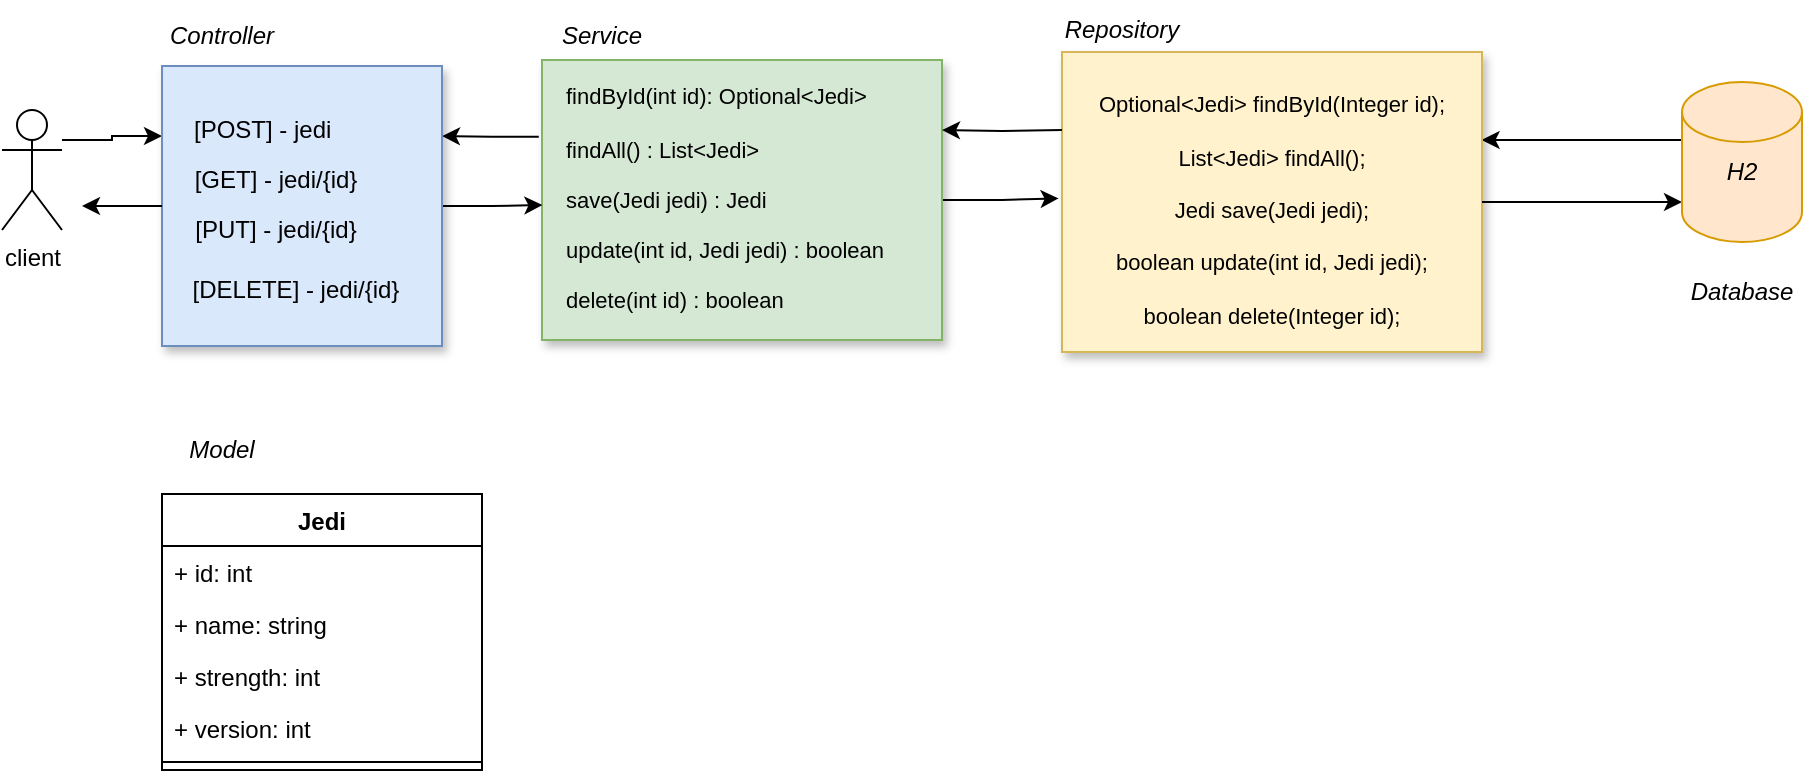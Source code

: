 <mxfile version="17.2.4" type="device"><diagram id="xP8AZ2cNFhRypJrzUfae" name="Page-1"><mxGraphModel dx="1351" dy="714" grid="1" gridSize="10" guides="1" tooltips="1" connect="1" arrows="1" fold="1" page="1" pageScale="1" pageWidth="827" pageHeight="1169" math="0" shadow="0"><root><mxCell id="0"/><mxCell id="1" parent="0"/><mxCell id="ZK4B_Zf8n6Eb1GYRj-YQ-37" value="" style="edgeStyle=orthogonalEdgeStyle;rounded=0;orthogonalLoop=1;jettySize=auto;html=1;fontFamily=Helvetica;fontSize=11;fontColor=#000000;entryX=-0.008;entryY=0.488;entryDx=0;entryDy=0;entryPerimeter=0;" edge="1" parent="1" source="ZK4B_Zf8n6Eb1GYRj-YQ-30" target="ZK4B_Zf8n6Eb1GYRj-YQ-34"><mxGeometry relative="1" as="geometry"/></mxCell><mxCell id="ZK4B_Zf8n6Eb1GYRj-YQ-51" style="edgeStyle=orthogonalEdgeStyle;rounded=0;orthogonalLoop=1;jettySize=auto;html=1;entryX=1;entryY=0.25;entryDx=0;entryDy=0;fontFamily=Helvetica;fontSize=10;fontColor=#000000;exitX=-0.008;exitY=0.274;exitDx=0;exitDy=0;exitPerimeter=0;" edge="1" parent="1" source="ZK4B_Zf8n6Eb1GYRj-YQ-30" target="ZK4B_Zf8n6Eb1GYRj-YQ-10"><mxGeometry relative="1" as="geometry"/></mxCell><mxCell id="ZK4B_Zf8n6Eb1GYRj-YQ-30" value="" style="rounded=0;whiteSpace=wrap;html=1;shadow=1;fillColor=#d5e8d4;strokeColor=#82b366;" vertex="1" parent="1"><mxGeometry x="510" y="110" width="200" height="140" as="geometry"/></mxCell><mxCell id="ZK4B_Zf8n6Eb1GYRj-YQ-1" value="Jedi" style="swimlane;fontStyle=1;align=center;verticalAlign=top;childLayout=stackLayout;horizontal=1;startSize=26;horizontalStack=0;resizeParent=1;resizeParentMax=0;resizeLast=0;collapsible=1;marginBottom=0;" vertex="1" parent="1"><mxGeometry x="320" y="327" width="160" height="138" as="geometry"/></mxCell><mxCell id="ZK4B_Zf8n6Eb1GYRj-YQ-14" value="+ id: int" style="text;strokeColor=none;fillColor=none;align=left;verticalAlign=top;spacingLeft=4;spacingRight=4;overflow=hidden;rotatable=0;points=[[0,0.5],[1,0.5]];portConstraint=eastwest;" vertex="1" parent="ZK4B_Zf8n6Eb1GYRj-YQ-1"><mxGeometry y="26" width="160" height="26" as="geometry"/></mxCell><mxCell id="ZK4B_Zf8n6Eb1GYRj-YQ-15" value="+ name: string" style="text;strokeColor=none;fillColor=none;align=left;verticalAlign=top;spacingLeft=4;spacingRight=4;overflow=hidden;rotatable=0;points=[[0,0.5],[1,0.5]];portConstraint=eastwest;" vertex="1" parent="ZK4B_Zf8n6Eb1GYRj-YQ-1"><mxGeometry y="52" width="160" height="26" as="geometry"/></mxCell><mxCell id="ZK4B_Zf8n6Eb1GYRj-YQ-16" value="+ strength: int" style="text;strokeColor=none;fillColor=none;align=left;verticalAlign=top;spacingLeft=4;spacingRight=4;overflow=hidden;rotatable=0;points=[[0,0.5],[1,0.5]];portConstraint=eastwest;" vertex="1" parent="ZK4B_Zf8n6Eb1GYRj-YQ-1"><mxGeometry y="78" width="160" height="26" as="geometry"/></mxCell><mxCell id="ZK4B_Zf8n6Eb1GYRj-YQ-2" value="+ version: int" style="text;strokeColor=none;fillColor=none;align=left;verticalAlign=top;spacingLeft=4;spacingRight=4;overflow=hidden;rotatable=0;points=[[0,0.5],[1,0.5]];portConstraint=eastwest;" vertex="1" parent="ZK4B_Zf8n6Eb1GYRj-YQ-1"><mxGeometry y="104" width="160" height="26" as="geometry"/></mxCell><mxCell id="ZK4B_Zf8n6Eb1GYRj-YQ-3" value="" style="line;strokeWidth=1;fillColor=none;align=left;verticalAlign=middle;spacingTop=-1;spacingLeft=3;spacingRight=3;rotatable=0;labelPosition=right;points=[];portConstraint=eastwest;" vertex="1" parent="ZK4B_Zf8n6Eb1GYRj-YQ-1"><mxGeometry y="130" width="160" height="8" as="geometry"/></mxCell><mxCell id="ZK4B_Zf8n6Eb1GYRj-YQ-31" value="" style="edgeStyle=orthogonalEdgeStyle;rounded=0;orthogonalLoop=1;jettySize=auto;html=1;fontSize=11;entryX=0.001;entryY=0.518;entryDx=0;entryDy=0;entryPerimeter=0;" edge="1" parent="1" source="ZK4B_Zf8n6Eb1GYRj-YQ-10" target="ZK4B_Zf8n6Eb1GYRj-YQ-30"><mxGeometry relative="1" as="geometry"/></mxCell><mxCell id="ZK4B_Zf8n6Eb1GYRj-YQ-48" style="edgeStyle=orthogonalEdgeStyle;rounded=0;orthogonalLoop=1;jettySize=auto;html=1;entryX=0.999;entryY=0.288;entryDx=0;entryDy=0;entryPerimeter=0;fontFamily=Helvetica;fontSize=10;fontColor=#000000;exitX=0;exitY=0;exitDx=0;exitDy=27.5;exitPerimeter=0;" edge="1" parent="1" source="ZK4B_Zf8n6Eb1GYRj-YQ-13" target="ZK4B_Zf8n6Eb1GYRj-YQ-34"><mxGeometry relative="1" as="geometry"><Array as="points"><mxPoint x="1080" y="150"/><mxPoint x="980" y="150"/></Array></mxGeometry></mxCell><mxCell id="ZK4B_Zf8n6Eb1GYRj-YQ-47" style="edgeStyle=orthogonalEdgeStyle;rounded=0;orthogonalLoop=1;jettySize=auto;html=1;entryX=0;entryY=0.25;entryDx=0;entryDy=0;fontFamily=Helvetica;fontSize=10;fontColor=#000000;" edge="1" parent="1" source="ZK4B_Zf8n6Eb1GYRj-YQ-17" target="ZK4B_Zf8n6Eb1GYRj-YQ-10"><mxGeometry relative="1" as="geometry"><mxPoint x="270" y="160" as="sourcePoint"/><Array as="points"><mxPoint x="295" y="150"/><mxPoint x="295" y="148"/></Array></mxGeometry></mxCell><mxCell id="ZK4B_Zf8n6Eb1GYRj-YQ-17" value="client" style="shape=umlActor;verticalLabelPosition=bottom;verticalAlign=top;html=1;outlineConnect=0;" vertex="1" parent="1"><mxGeometry x="240" y="135" width="30" height="60" as="geometry"/></mxCell><mxCell id="ZK4B_Zf8n6Eb1GYRj-YQ-24" value="&lt;i&gt;Service&lt;/i&gt;" style="text;html=1;strokeColor=none;fillColor=none;align=center;verticalAlign=middle;whiteSpace=wrap;rounded=0;" vertex="1" parent="1"><mxGeometry x="510" y="83" width="60" height="30" as="geometry"/></mxCell><mxCell id="ZK4B_Zf8n6Eb1GYRj-YQ-25" value="&lt;font style=&quot;font-size: 11px&quot;&gt;findById(int id): Optional&amp;lt;Jedi&amp;gt;&lt;/font&gt;" style="text;html=1;strokeColor=none;fillColor=none;align=left;verticalAlign=middle;whiteSpace=wrap;rounded=0;" vertex="1" parent="1"><mxGeometry x="520" y="113" width="160" height="30" as="geometry"/></mxCell><mxCell id="ZK4B_Zf8n6Eb1GYRj-YQ-26" value="&lt;font style=&quot;font-size: 11px&quot;&gt;findAll() : List&amp;lt;Jedi&amp;gt;&lt;/font&gt;" style="text;html=1;strokeColor=none;fillColor=none;align=left;verticalAlign=middle;whiteSpace=wrap;rounded=0;" vertex="1" parent="1"><mxGeometry x="520" y="140" width="170" height="30" as="geometry"/></mxCell><mxCell id="ZK4B_Zf8n6Eb1GYRj-YQ-27" value="&lt;font style=&quot;font-size: 11px&quot;&gt;save(Jedi jedi) : Jedi&lt;/font&gt;" style="text;html=1;strokeColor=none;fillColor=none;align=left;verticalAlign=middle;whiteSpace=wrap;rounded=0;" vertex="1" parent="1"><mxGeometry x="520" y="165" width="150" height="30" as="geometry"/></mxCell><mxCell id="ZK4B_Zf8n6Eb1GYRj-YQ-28" value="&lt;font style=&quot;font-size: 11px&quot;&gt;update(int id, Jedi jedi) : boolean&lt;/font&gt;" style="text;html=1;strokeColor=none;fillColor=none;align=left;verticalAlign=middle;whiteSpace=wrap;rounded=0;" vertex="1" parent="1"><mxGeometry x="520" y="190" width="170" height="30" as="geometry"/></mxCell><mxCell id="ZK4B_Zf8n6Eb1GYRj-YQ-29" value="&lt;font style=&quot;font-size: 11px&quot;&gt;delete(int id) : boolean&lt;/font&gt;" style="text;html=1;strokeColor=none;fillColor=none;align=left;verticalAlign=middle;whiteSpace=wrap;rounded=0;" vertex="1" parent="1"><mxGeometry x="520" y="215" width="160" height="30" as="geometry"/></mxCell><mxCell id="ZK4B_Zf8n6Eb1GYRj-YQ-36" value="" style="group" vertex="1" connectable="0" parent="1"><mxGeometry x="770" y="80" width="210" height="180" as="geometry"/></mxCell><mxCell id="ZK4B_Zf8n6Eb1GYRj-YQ-34" value="" style="rounded=0;whiteSpace=wrap;html=1;shadow=1;fillColor=#fff2cc;strokeColor=#d6b656;" vertex="1" parent="ZK4B_Zf8n6Eb1GYRj-YQ-36"><mxGeometry y="26" width="210" height="150" as="geometry"/></mxCell><mxCell id="ZK4B_Zf8n6Eb1GYRj-YQ-32" value="&lt;pre&gt;&lt;font face=&quot;Helvetica&quot; style=&quot;line-height: 0.8&quot;&gt;Optional&amp;lt;Jedi&amp;gt; findById(Integer id);&lt;br&gt;&lt;br&gt;List&amp;lt;Jedi&amp;gt; findAll();&lt;br&gt;&lt;br&gt;Jedi save(Jedi jedi);&lt;br&gt;&lt;br&gt;boolean update(int id, Jedi jedi);&lt;br&gt;&lt;br&gt;boolean delete(Integer id);&lt;/font&gt;&lt;/pre&gt;" style="text;html=1;strokeColor=none;fillColor=none;align=center;verticalAlign=middle;whiteSpace=wrap;rounded=0;shadow=1;fontSize=11;" vertex="1" parent="ZK4B_Zf8n6Eb1GYRj-YQ-36"><mxGeometry x="26" y="65" width="158" height="80" as="geometry"/></mxCell><mxCell id="ZK4B_Zf8n6Eb1GYRj-YQ-35" value="&lt;i&gt;Repository&lt;/i&gt;" style="text;html=1;strokeColor=none;fillColor=none;align=center;verticalAlign=middle;whiteSpace=wrap;rounded=0;" vertex="1" parent="ZK4B_Zf8n6Eb1GYRj-YQ-36"><mxGeometry width="60" height="30" as="geometry"/></mxCell><mxCell id="ZK4B_Zf8n6Eb1GYRj-YQ-42" value="&lt;i&gt;Model&lt;/i&gt;" style="text;html=1;strokeColor=none;fillColor=none;align=center;verticalAlign=middle;whiteSpace=wrap;rounded=0;" vertex="1" parent="1"><mxGeometry x="320" y="290" width="60" height="30" as="geometry"/></mxCell><mxCell id="ZK4B_Zf8n6Eb1GYRj-YQ-46" style="edgeStyle=orthogonalEdgeStyle;rounded=0;orthogonalLoop=1;jettySize=auto;html=1;fontFamily=Helvetica;fontSize=10;fontColor=#000000;entryX=0;entryY=1;entryDx=0;entryDy=0;" edge="1" parent="1" source="ZK4B_Zf8n6Eb1GYRj-YQ-34" target="ZK4B_Zf8n6Eb1GYRj-YQ-45"><mxGeometry relative="1" as="geometry"><mxPoint x="1060" y="181" as="targetPoint"/><Array as="points"><mxPoint x="1080" y="181"/></Array></mxGeometry></mxCell><mxCell id="ZK4B_Zf8n6Eb1GYRj-YQ-49" style="edgeStyle=orthogonalEdgeStyle;rounded=0;orthogonalLoop=1;jettySize=auto;html=1;entryX=1;entryY=0.25;entryDx=0;entryDy=0;fontFamily=Helvetica;fontSize=10;fontColor=#000000;" edge="1" parent="1" target="ZK4B_Zf8n6Eb1GYRj-YQ-30"><mxGeometry relative="1" as="geometry"><mxPoint x="770" y="145" as="sourcePoint"/></mxGeometry></mxCell><mxCell id="ZK4B_Zf8n6Eb1GYRj-YQ-50" value="" style="group" vertex="1" connectable="0" parent="1"><mxGeometry x="320" y="83" width="140" height="170" as="geometry"/></mxCell><mxCell id="ZK4B_Zf8n6Eb1GYRj-YQ-10" value="" style="whiteSpace=wrap;html=1;aspect=fixed;fillColor=#dae8fc;strokeColor=#6c8ebf;shadow=1;" vertex="1" parent="ZK4B_Zf8n6Eb1GYRj-YQ-50"><mxGeometry y="30" width="140" height="140" as="geometry"/></mxCell><mxCell id="ZK4B_Zf8n6Eb1GYRj-YQ-18" value="&lt;i&gt;Controller&lt;/i&gt;" style="text;html=1;strokeColor=none;fillColor=none;align=center;verticalAlign=middle;whiteSpace=wrap;rounded=0;" vertex="1" parent="ZK4B_Zf8n6Eb1GYRj-YQ-50"><mxGeometry width="60" height="30" as="geometry"/></mxCell><mxCell id="ZK4B_Zf8n6Eb1GYRj-YQ-19" value="[POST] - jedi" style="text;html=1;strokeColor=none;fillColor=none;align=left;verticalAlign=middle;whiteSpace=wrap;rounded=0;" vertex="1" parent="ZK4B_Zf8n6Eb1GYRj-YQ-50"><mxGeometry x="14" y="47" width="86" height="30" as="geometry"/></mxCell><mxCell id="ZK4B_Zf8n6Eb1GYRj-YQ-20" value="[GET] - jedi/{id}" style="text;html=1;strokeColor=none;fillColor=none;align=center;verticalAlign=middle;whiteSpace=wrap;rounded=0;" vertex="1" parent="ZK4B_Zf8n6Eb1GYRj-YQ-50"><mxGeometry x="14" y="72" width="86" height="30" as="geometry"/></mxCell><mxCell id="ZK4B_Zf8n6Eb1GYRj-YQ-21" value="[PUT] - jedi/{id}" style="text;html=1;strokeColor=none;fillColor=none;align=center;verticalAlign=middle;whiteSpace=wrap;rounded=0;" vertex="1" parent="ZK4B_Zf8n6Eb1GYRj-YQ-50"><mxGeometry x="14" y="97" width="86" height="30" as="geometry"/></mxCell><mxCell id="ZK4B_Zf8n6Eb1GYRj-YQ-22" value="[DELETE] - jedi/{id}" style="text;html=1;strokeColor=none;fillColor=none;align=center;verticalAlign=middle;whiteSpace=wrap;rounded=0;" vertex="1" parent="ZK4B_Zf8n6Eb1GYRj-YQ-50"><mxGeometry x="14" y="127" width="106" height="30" as="geometry"/></mxCell><mxCell id="ZK4B_Zf8n6Eb1GYRj-YQ-52" style="edgeStyle=orthogonalEdgeStyle;rounded=0;orthogonalLoop=1;jettySize=auto;html=1;fontFamily=Helvetica;fontSize=10;fontColor=#000000;" edge="1" parent="1" source="ZK4B_Zf8n6Eb1GYRj-YQ-10"><mxGeometry relative="1" as="geometry"><mxPoint x="280" y="183" as="targetPoint"/></mxGeometry></mxCell><mxCell id="ZK4B_Zf8n6Eb1GYRj-YQ-53" value="" style="group" vertex="1" connectable="0" parent="1"><mxGeometry x="1080" y="121" width="60" height="120" as="geometry"/></mxCell><mxCell id="ZK4B_Zf8n6Eb1GYRj-YQ-13" value="" style="shape=cylinder3;whiteSpace=wrap;html=1;boundedLbl=1;backgroundOutline=1;size=15;fillColor=#ffe6cc;strokeColor=#d79b00;" vertex="1" parent="ZK4B_Zf8n6Eb1GYRj-YQ-53"><mxGeometry width="60" height="80" as="geometry"/></mxCell><mxCell id="ZK4B_Zf8n6Eb1GYRj-YQ-43" value="&lt;i&gt;Database&lt;/i&gt;" style="text;html=1;strokeColor=none;fillColor=none;align=center;verticalAlign=middle;whiteSpace=wrap;rounded=0;" vertex="1" parent="ZK4B_Zf8n6Eb1GYRj-YQ-53"><mxGeometry y="90" width="60" height="30" as="geometry"/></mxCell><mxCell id="ZK4B_Zf8n6Eb1GYRj-YQ-45" value="&lt;i&gt;H2&lt;/i&gt;" style="text;html=1;strokeColor=none;fillColor=none;align=center;verticalAlign=middle;whiteSpace=wrap;rounded=0;" vertex="1" parent="ZK4B_Zf8n6Eb1GYRj-YQ-53"><mxGeometry y="30" width="60" height="30" as="geometry"/></mxCell></root></mxGraphModel></diagram></mxfile>